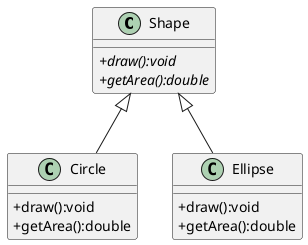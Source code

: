 @startuml
skinparam classAttributeIconSize 0
class Shape
{
+     {abstract} draw():void
+     {abstract} getArea():double
}
class Circle
{
+     draw():void
+     getArea():double
}

class Ellipse
{
+     draw():void
+     getArea():double
}
Shape <|-- Circle 
Shape <|-- Ellipse
@enduml
